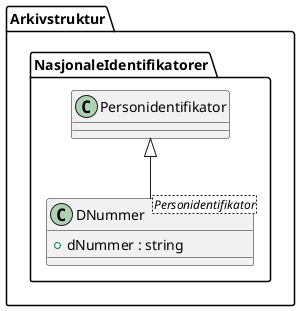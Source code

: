 @startuml
skinparam nodesep 100
class Arkivstruktur.NasjonaleIdentifikatorer.DNummer <Personidentifikator> {
  +dNummer : string
}
Arkivstruktur.NasjonaleIdentifikatorer.Personidentifikator <|-- Arkivstruktur.NasjonaleIdentifikatorer.DNummer
@enduml
